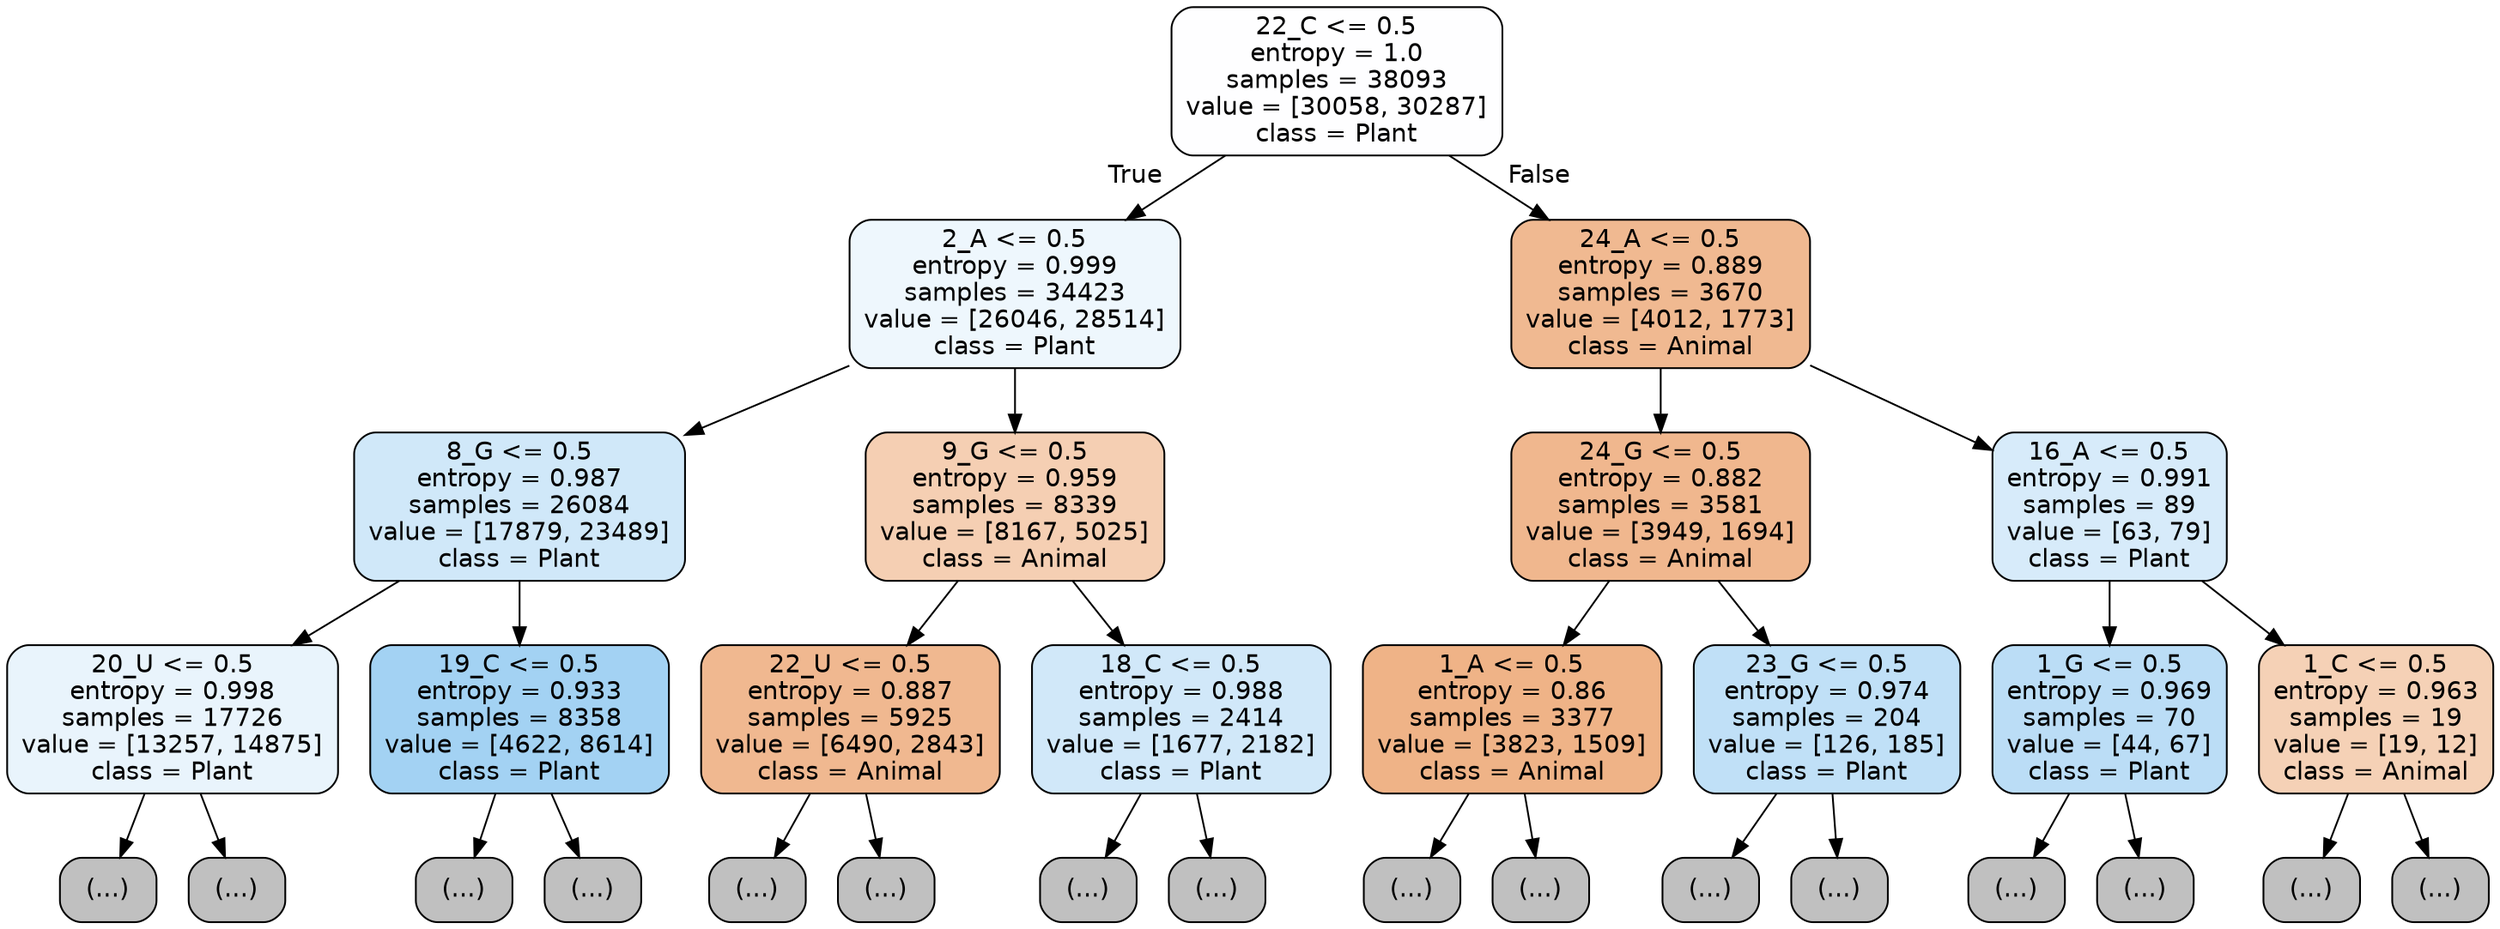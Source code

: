 digraph Tree {
node [shape=box, style="filled, rounded", color="black", fontname="helvetica"] ;
edge [fontname="helvetica"] ;
0 [label="22_C <= 0.5\nentropy = 1.0\nsamples = 38093\nvalue = [30058, 30287]\nclass = Plant", fillcolor="#fefeff"] ;
1 [label="2_A <= 0.5\nentropy = 0.999\nsamples = 34423\nvalue = [26046, 28514]\nclass = Plant", fillcolor="#eef7fd"] ;
0 -> 1 [labeldistance=2.5, labelangle=45, headlabel="True"] ;
2 [label="8_G <= 0.5\nentropy = 0.987\nsamples = 26084\nvalue = [17879, 23489]\nclass = Plant", fillcolor="#d0e8f9"] ;
1 -> 2 ;
3 [label="20_U <= 0.5\nentropy = 0.998\nsamples = 17726\nvalue = [13257, 14875]\nclass = Plant", fillcolor="#e9f4fc"] ;
2 -> 3 ;
4 [label="(...)", fillcolor="#C0C0C0"] ;
3 -> 4 ;
6343 [label="(...)", fillcolor="#C0C0C0"] ;
3 -> 6343 ;
8440 [label="19_C <= 0.5\nentropy = 0.933\nsamples = 8358\nvalue = [4622, 8614]\nclass = Plant", fillcolor="#a3d2f3"] ;
2 -> 8440 ;
8441 [label="(...)", fillcolor="#C0C0C0"] ;
8440 -> 8441 ;
10878 [label="(...)", fillcolor="#C0C0C0"] ;
8440 -> 10878 ;
11529 [label="9_G <= 0.5\nentropy = 0.959\nsamples = 8339\nvalue = [8167, 5025]\nclass = Animal", fillcolor="#f5cfb3"] ;
1 -> 11529 ;
11530 [label="22_U <= 0.5\nentropy = 0.887\nsamples = 5925\nvalue = [6490, 2843]\nclass = Animal", fillcolor="#f0b890"] ;
11529 -> 11530 ;
11531 [label="(...)", fillcolor="#C0C0C0"] ;
11530 -> 11531 ;
13838 [label="(...)", fillcolor="#C0C0C0"] ;
11530 -> 13838 ;
14193 [label="18_C <= 0.5\nentropy = 0.988\nsamples = 2414\nvalue = [1677, 2182]\nclass = Plant", fillcolor="#d1e8f9"] ;
11529 -> 14193 ;
14194 [label="(...)", fillcolor="#C0C0C0"] ;
14193 -> 14194 ;
14913 [label="(...)", fillcolor="#C0C0C0"] ;
14193 -> 14913 ;
15142 [label="24_A <= 0.5\nentropy = 0.889\nsamples = 3670\nvalue = [4012, 1773]\nclass = Animal", fillcolor="#f0b991"] ;
0 -> 15142 [labeldistance=2.5, labelangle=-45, headlabel="False"] ;
15143 [label="24_G <= 0.5\nentropy = 0.882\nsamples = 3581\nvalue = [3949, 1694]\nclass = Animal", fillcolor="#f0b78e"] ;
15142 -> 15143 ;
15144 [label="1_A <= 0.5\nentropy = 0.86\nsamples = 3377\nvalue = [3823, 1509]\nclass = Animal", fillcolor="#efb387"] ;
15143 -> 15144 ;
15145 [label="(...)", fillcolor="#C0C0C0"] ;
15144 -> 15145 ;
16400 [label="(...)", fillcolor="#C0C0C0"] ;
15144 -> 16400 ;
16709 [label="23_G <= 0.5\nentropy = 0.974\nsamples = 204\nvalue = [126, 185]\nclass = Plant", fillcolor="#c0e0f7"] ;
15143 -> 16709 ;
16710 [label="(...)", fillcolor="#C0C0C0"] ;
16709 -> 16710 ;
16791 [label="(...)", fillcolor="#C0C0C0"] ;
16709 -> 16791 ;
16816 [label="16_A <= 0.5\nentropy = 0.991\nsamples = 89\nvalue = [63, 79]\nclass = Plant", fillcolor="#d7ebfa"] ;
15142 -> 16816 ;
16817 [label="1_G <= 0.5\nentropy = 0.969\nsamples = 70\nvalue = [44, 67]\nclass = Plant", fillcolor="#bbddf6"] ;
16816 -> 16817 ;
16818 [label="(...)", fillcolor="#C0C0C0"] ;
16817 -> 16818 ;
16853 [label="(...)", fillcolor="#C0C0C0"] ;
16817 -> 16853 ;
16858 [label="1_C <= 0.5\nentropy = 0.963\nsamples = 19\nvalue = [19, 12]\nclass = Animal", fillcolor="#f5d1b6"] ;
16816 -> 16858 ;
16859 [label="(...)", fillcolor="#C0C0C0"] ;
16858 -> 16859 ;
16864 [label="(...)", fillcolor="#C0C0C0"] ;
16858 -> 16864 ;
}